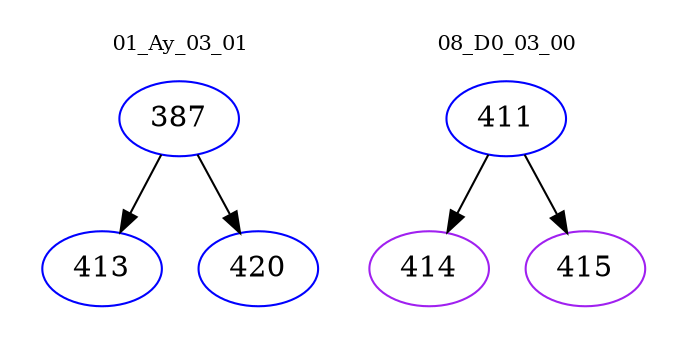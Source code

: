 digraph{
subgraph cluster_0 {
color = white
label = "01_Ay_03_01";
fontsize=10;
T0_387 [label="387", color="blue"]
T0_387 -> T0_413 [color="black"]
T0_413 [label="413", color="blue"]
T0_387 -> T0_420 [color="black"]
T0_420 [label="420", color="blue"]
}
subgraph cluster_1 {
color = white
label = "08_D0_03_00";
fontsize=10;
T1_411 [label="411", color="blue"]
T1_411 -> T1_414 [color="black"]
T1_414 [label="414", color="purple"]
T1_411 -> T1_415 [color="black"]
T1_415 [label="415", color="purple"]
}
}
